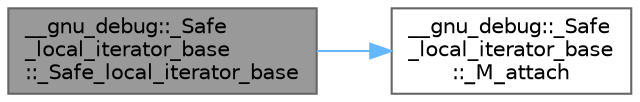 digraph "__gnu_debug::_Safe_local_iterator_base::_Safe_local_iterator_base"
{
 // LATEX_PDF_SIZE
  bgcolor="transparent";
  edge [fontname=Helvetica,fontsize=10,labelfontname=Helvetica,labelfontsize=10];
  node [fontname=Helvetica,fontsize=10,shape=box,height=0.2,width=0.4];
  rankdir="LR";
  Node1 [id="Node000001",label="__gnu_debug::_Safe\l_local_iterator_base\l::_Safe_local_iterator_base",height=0.2,width=0.4,color="gray40", fillcolor="grey60", style="filled", fontcolor="black",tooltip=" "];
  Node1 -> Node2 [id="edge2_Node000001_Node000002",color="steelblue1",style="solid",tooltip=" "];
  Node2 [id="Node000002",label="__gnu_debug::_Safe\l_local_iterator_base\l::_M_attach",height=0.2,width=0.4,color="grey40", fillcolor="white", style="filled",URL="$class____gnu__debug_1_1___safe__local__iterator__base.html#a78f52529ca9957c3f87afb0920456374",tooltip=" "];
}
